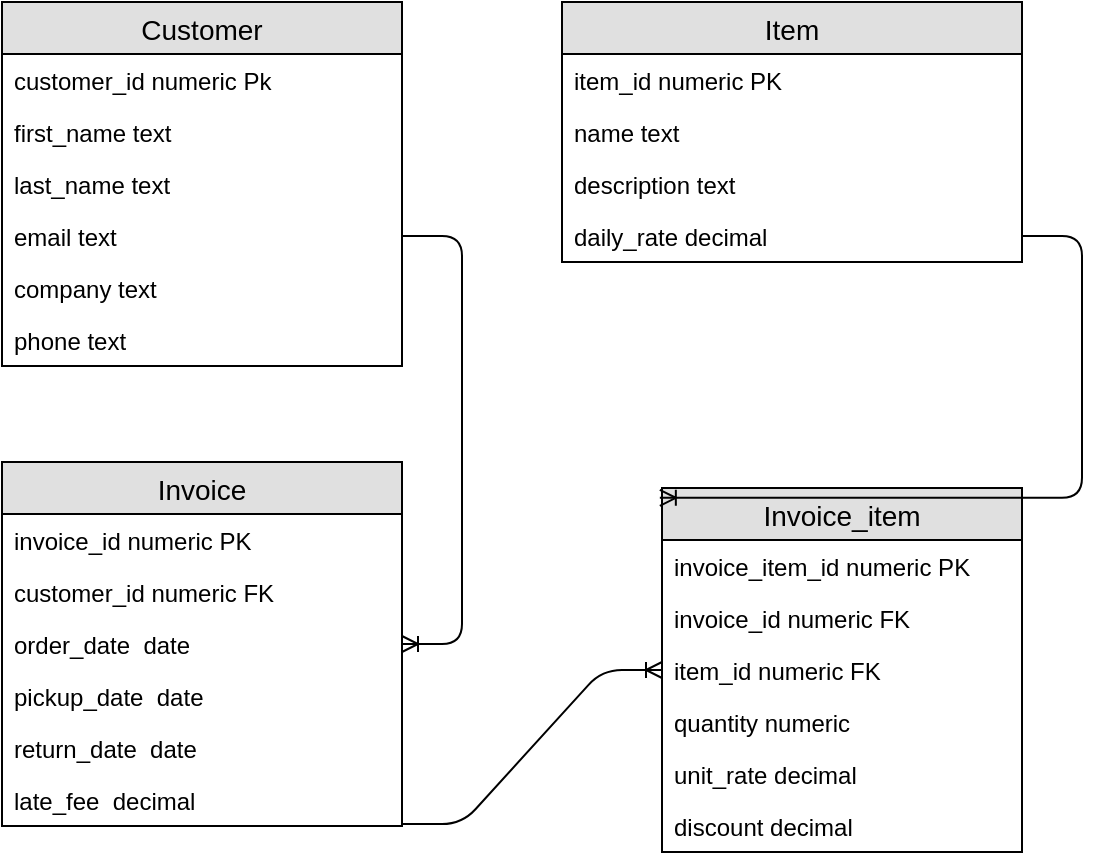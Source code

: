 <mxfile pages="1" version="11.2.8" type="google"><diagram id="0A4_iydNdE5ufl7KcK2h" name="Page-1"><mxGraphModel dx="537" dy="465" grid="1" gridSize="10" guides="1" tooltips="1" connect="1" arrows="1" fold="1" page="1" pageScale="1" pageWidth="850" pageHeight="1100" math="0" shadow="0"><root><mxCell id="0"/><mxCell id="1" parent="0"/><mxCell id="UI6ErnB8shUzVLB_Rkvu-1" value="Customer" style="swimlane;fontStyle=0;childLayout=stackLayout;horizontal=1;startSize=26;fillColor=#e0e0e0;horizontalStack=0;resizeParent=1;resizeParentMax=0;resizeLast=0;collapsible=1;marginBottom=0;swimlaneFillColor=#ffffff;align=center;fontSize=14;" vertex="1" parent="1"><mxGeometry x="20" y="20" width="200" height="182" as="geometry"/></mxCell><mxCell id="UI6ErnB8shUzVLB_Rkvu-2" value="customer_id numeric Pk" style="text;strokeColor=none;fillColor=none;spacingLeft=4;spacingRight=4;overflow=hidden;rotatable=0;points=[[0,0.5],[1,0.5]];portConstraint=eastwest;fontSize=12;" vertex="1" parent="UI6ErnB8shUzVLB_Rkvu-1"><mxGeometry y="26" width="200" height="26" as="geometry"/></mxCell><mxCell id="UI6ErnB8shUzVLB_Rkvu-3" value="first_name text" style="text;strokeColor=none;fillColor=none;spacingLeft=4;spacingRight=4;overflow=hidden;rotatable=0;points=[[0,0.5],[1,0.5]];portConstraint=eastwest;fontSize=12;" vertex="1" parent="UI6ErnB8shUzVLB_Rkvu-1"><mxGeometry y="52" width="200" height="26" as="geometry"/></mxCell><mxCell id="UI6ErnB8shUzVLB_Rkvu-4" value="last_name text" style="text;strokeColor=none;fillColor=none;spacingLeft=4;spacingRight=4;overflow=hidden;rotatable=0;points=[[0,0.5],[1,0.5]];portConstraint=eastwest;fontSize=12;" vertex="1" parent="UI6ErnB8shUzVLB_Rkvu-1"><mxGeometry y="78" width="200" height="26" as="geometry"/></mxCell><mxCell id="UI6ErnB8shUzVLB_Rkvu-5" value="email text" style="text;strokeColor=none;fillColor=none;spacingLeft=4;spacingRight=4;overflow=hidden;rotatable=0;points=[[0,0.5],[1,0.5]];portConstraint=eastwest;fontSize=12;" vertex="1" parent="UI6ErnB8shUzVLB_Rkvu-1"><mxGeometry y="104" width="200" height="26" as="geometry"/></mxCell><mxCell id="UI6ErnB8shUzVLB_Rkvu-6" value="company text" style="text;strokeColor=none;fillColor=none;spacingLeft=4;spacingRight=4;overflow=hidden;rotatable=0;points=[[0,0.5],[1,0.5]];portConstraint=eastwest;fontSize=12;" vertex="1" parent="UI6ErnB8shUzVLB_Rkvu-1"><mxGeometry y="130" width="200" height="26" as="geometry"/></mxCell><mxCell id="UI6ErnB8shUzVLB_Rkvu-7" value="phone text" style="text;strokeColor=none;fillColor=none;spacingLeft=4;spacingRight=4;overflow=hidden;rotatable=0;points=[[0,0.5],[1,0.5]];portConstraint=eastwest;fontSize=12;" vertex="1" parent="UI6ErnB8shUzVLB_Rkvu-1"><mxGeometry y="156" width="200" height="26" as="geometry"/></mxCell><mxCell id="UI6ErnB8shUzVLB_Rkvu-8" value="Item" style="swimlane;fontStyle=0;childLayout=stackLayout;horizontal=1;startSize=26;fillColor=#e0e0e0;horizontalStack=0;resizeParent=1;resizeParentMax=0;resizeLast=0;collapsible=1;marginBottom=0;swimlaneFillColor=#ffffff;align=center;fontSize=14;" vertex="1" parent="1"><mxGeometry x="300" y="20" width="230" height="130" as="geometry"/></mxCell><mxCell id="UI6ErnB8shUzVLB_Rkvu-9" value="item_id numeric PK" style="text;strokeColor=none;fillColor=none;spacingLeft=4;spacingRight=4;overflow=hidden;rotatable=0;points=[[0,0.5],[1,0.5]];portConstraint=eastwest;fontSize=12;" vertex="1" parent="UI6ErnB8shUzVLB_Rkvu-8"><mxGeometry y="26" width="230" height="26" as="geometry"/></mxCell><mxCell id="UI6ErnB8shUzVLB_Rkvu-10" value="name text" style="text;strokeColor=none;fillColor=none;spacingLeft=4;spacingRight=4;overflow=hidden;rotatable=0;points=[[0,0.5],[1,0.5]];portConstraint=eastwest;fontSize=12;" vertex="1" parent="UI6ErnB8shUzVLB_Rkvu-8"><mxGeometry y="52" width="230" height="26" as="geometry"/></mxCell><mxCell id="UI6ErnB8shUzVLB_Rkvu-11" value="description text" style="text;strokeColor=none;fillColor=none;spacingLeft=4;spacingRight=4;overflow=hidden;rotatable=0;points=[[0,0.5],[1,0.5]];portConstraint=eastwest;fontSize=12;" vertex="1" parent="UI6ErnB8shUzVLB_Rkvu-8"><mxGeometry y="78" width="230" height="26" as="geometry"/></mxCell><mxCell id="UI6ErnB8shUzVLB_Rkvu-12" value="daily_rate decimal" style="text;strokeColor=none;fillColor=none;spacingLeft=4;spacingRight=4;overflow=hidden;rotatable=0;points=[[0,0.5],[1,0.5]];portConstraint=eastwest;fontSize=12;" vertex="1" parent="UI6ErnB8shUzVLB_Rkvu-8"><mxGeometry y="104" width="230" height="26" as="geometry"/></mxCell><mxCell id="UI6ErnB8shUzVLB_Rkvu-14" value="Invoice" style="swimlane;fontStyle=0;childLayout=stackLayout;horizontal=1;startSize=26;fillColor=#e0e0e0;horizontalStack=0;resizeParent=1;resizeParentMax=0;resizeLast=0;collapsible=1;marginBottom=0;swimlaneFillColor=#ffffff;align=center;fontSize=14;" vertex="1" parent="1"><mxGeometry x="20" y="250" width="200" height="182" as="geometry"/></mxCell><mxCell id="UI6ErnB8shUzVLB_Rkvu-15" value="invoice_id numeric PK" style="text;strokeColor=none;fillColor=none;spacingLeft=4;spacingRight=4;overflow=hidden;rotatable=0;points=[[0,0.5],[1,0.5]];portConstraint=eastwest;fontSize=12;" vertex="1" parent="UI6ErnB8shUzVLB_Rkvu-14"><mxGeometry y="26" width="200" height="26" as="geometry"/></mxCell><mxCell id="UI6ErnB8shUzVLB_Rkvu-16" value="customer_id numeric FK" style="text;strokeColor=none;fillColor=none;spacingLeft=4;spacingRight=4;overflow=hidden;rotatable=0;points=[[0,0.5],[1,0.5]];portConstraint=eastwest;fontSize=12;" vertex="1" parent="UI6ErnB8shUzVLB_Rkvu-14"><mxGeometry y="52" width="200" height="26" as="geometry"/></mxCell><mxCell id="UI6ErnB8shUzVLB_Rkvu-17" value="order_date  date" style="text;strokeColor=none;fillColor=none;spacingLeft=4;spacingRight=4;overflow=hidden;rotatable=0;points=[[0,0.5],[1,0.5]];portConstraint=eastwest;fontSize=12;" vertex="1" parent="UI6ErnB8shUzVLB_Rkvu-14"><mxGeometry y="78" width="200" height="26" as="geometry"/></mxCell><mxCell id="UI6ErnB8shUzVLB_Rkvu-18" value="pickup_date  date" style="text;strokeColor=none;fillColor=none;spacingLeft=4;spacingRight=4;overflow=hidden;rotatable=0;points=[[0,0.5],[1,0.5]];portConstraint=eastwest;fontSize=12;" vertex="1" parent="UI6ErnB8shUzVLB_Rkvu-14"><mxGeometry y="104" width="200" height="26" as="geometry"/></mxCell><mxCell id="UI6ErnB8shUzVLB_Rkvu-19" value="return_date  date" style="text;strokeColor=none;fillColor=none;spacingLeft=4;spacingRight=4;overflow=hidden;rotatable=0;points=[[0,0.5],[1,0.5]];portConstraint=eastwest;fontSize=12;" vertex="1" parent="UI6ErnB8shUzVLB_Rkvu-14"><mxGeometry y="130" width="200" height="26" as="geometry"/></mxCell><mxCell id="UI6ErnB8shUzVLB_Rkvu-20" value="late_fee  decimal" style="text;strokeColor=none;fillColor=none;spacingLeft=4;spacingRight=4;overflow=hidden;rotatable=0;points=[[0,0.5],[1,0.5]];portConstraint=eastwest;fontSize=12;" vertex="1" parent="UI6ErnB8shUzVLB_Rkvu-14"><mxGeometry y="156" width="200" height="26" as="geometry"/></mxCell><mxCell id="UI6ErnB8shUzVLB_Rkvu-21" value="Invoice_item" style="swimlane;fontStyle=0;childLayout=stackLayout;horizontal=1;startSize=26;fillColor=#e0e0e0;horizontalStack=0;resizeParent=1;resizeParentMax=0;resizeLast=0;collapsible=1;marginBottom=0;swimlaneFillColor=#ffffff;align=center;fontSize=14;" vertex="1" parent="1"><mxGeometry x="350" y="263" width="180" height="182" as="geometry"/></mxCell><mxCell id="UI6ErnB8shUzVLB_Rkvu-22" value="invoice_item_id numeric PK" style="text;strokeColor=none;fillColor=none;spacingLeft=4;spacingRight=4;overflow=hidden;rotatable=0;points=[[0,0.5],[1,0.5]];portConstraint=eastwest;fontSize=12;" vertex="1" parent="UI6ErnB8shUzVLB_Rkvu-21"><mxGeometry y="26" width="180" height="26" as="geometry"/></mxCell><mxCell id="UI6ErnB8shUzVLB_Rkvu-23" value="invoice_id numeric FK" style="text;strokeColor=none;fillColor=none;spacingLeft=4;spacingRight=4;overflow=hidden;rotatable=0;points=[[0,0.5],[1,0.5]];portConstraint=eastwest;fontSize=12;" vertex="1" parent="UI6ErnB8shUzVLB_Rkvu-21"><mxGeometry y="52" width="180" height="26" as="geometry"/></mxCell><mxCell id="UI6ErnB8shUzVLB_Rkvu-24" value="item_id numeric FK" style="text;strokeColor=none;fillColor=none;spacingLeft=4;spacingRight=4;overflow=hidden;rotatable=0;points=[[0,0.5],[1,0.5]];portConstraint=eastwest;fontSize=12;" vertex="1" parent="UI6ErnB8shUzVLB_Rkvu-21"><mxGeometry y="78" width="180" height="26" as="geometry"/></mxCell><mxCell id="UI6ErnB8shUzVLB_Rkvu-25" value="quantity numeric" style="text;strokeColor=none;fillColor=none;spacingLeft=4;spacingRight=4;overflow=hidden;rotatable=0;points=[[0,0.5],[1,0.5]];portConstraint=eastwest;fontSize=12;" vertex="1" parent="UI6ErnB8shUzVLB_Rkvu-21"><mxGeometry y="104" width="180" height="26" as="geometry"/></mxCell><mxCell id="UI6ErnB8shUzVLB_Rkvu-26" value="unit_rate decimal" style="text;strokeColor=none;fillColor=none;spacingLeft=4;spacingRight=4;overflow=hidden;rotatable=0;points=[[0,0.5],[1,0.5]];portConstraint=eastwest;fontSize=12;" vertex="1" parent="UI6ErnB8shUzVLB_Rkvu-21"><mxGeometry y="130" width="180" height="26" as="geometry"/></mxCell><mxCell id="UI6ErnB8shUzVLB_Rkvu-27" value="discount decimal" style="text;strokeColor=none;fillColor=none;spacingLeft=4;spacingRight=4;overflow=hidden;rotatable=0;points=[[0,0.5],[1,0.5]];portConstraint=eastwest;fontSize=12;" vertex="1" parent="UI6ErnB8shUzVLB_Rkvu-21"><mxGeometry y="156" width="180" height="26" as="geometry"/></mxCell><mxCell id="UI6ErnB8shUzVLB_Rkvu-28" value="" style="edgeStyle=entityRelationEdgeStyle;fontSize=12;html=1;endArrow=ERoneToMany;exitX=1;exitY=0.5;exitDx=0;exitDy=0;" edge="1" parent="1" source="UI6ErnB8shUzVLB_Rkvu-5" target="UI6ErnB8shUzVLB_Rkvu-14"><mxGeometry width="100" height="100" relative="1" as="geometry"><mxPoint x="200" y="224" as="sourcePoint"/><mxPoint x="300" y="124" as="targetPoint"/></mxGeometry></mxCell><mxCell id="UI6ErnB8shUzVLB_Rkvu-29" value="" style="edgeStyle=entityRelationEdgeStyle;fontSize=12;html=1;endArrow=ERoneToMany;exitX=1;exitY=0.962;exitDx=0;exitDy=0;exitPerimeter=0;entryX=0;entryY=0.5;entryDx=0;entryDy=0;" edge="1" parent="1" source="UI6ErnB8shUzVLB_Rkvu-20" target="UI6ErnB8shUzVLB_Rkvu-24"><mxGeometry width="100" height="100" relative="1" as="geometry"><mxPoint x="200" y="463" as="sourcePoint"/><mxPoint x="300" y="363" as="targetPoint"/></mxGeometry></mxCell><mxCell id="UI6ErnB8shUzVLB_Rkvu-30" value="" style="edgeStyle=entityRelationEdgeStyle;fontSize=12;html=1;endArrow=ERoneToMany;entryX=-0.006;entryY=0.027;entryDx=0;entryDy=0;entryPerimeter=0;" edge="1" parent="1" source="UI6ErnB8shUzVLB_Rkvu-12" target="UI6ErnB8shUzVLB_Rkvu-21"><mxGeometry width="100" height="100" relative="1" as="geometry"><mxPoint x="270" y="160" as="sourcePoint"/><mxPoint x="370" y="169.5" as="targetPoint"/></mxGeometry></mxCell></root></mxGraphModel></diagram></mxfile>